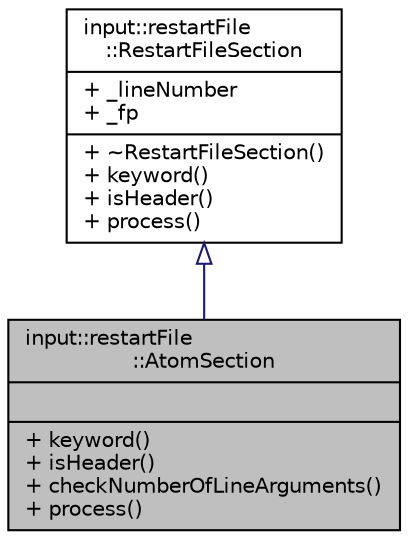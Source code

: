 digraph "input::restartFile::AtomSection"
{
 // LATEX_PDF_SIZE
  edge [fontname="Helvetica",fontsize="10",labelfontname="Helvetica",labelfontsize="10"];
  node [fontname="Helvetica",fontsize="10",shape=record];
  Node1 [label="{input::restartFile\l::AtomSection\n||+ keyword()\l+ isHeader()\l+ checkNumberOfLineArguments()\l+ process()\l}",height=0.2,width=0.4,color="black", fillcolor="grey75", style="filled", fontcolor="black",tooltip="Reads the atom section of a .rst file."];
  Node2 -> Node1 [dir="back",color="midnightblue",fontsize="10",style="solid",arrowtail="onormal",fontname="Helvetica"];
  Node2 [label="{input::restartFile\l::RestartFileSection\n|+ _lineNumber\l+ _fp\l|+ ~RestartFileSection()\l+ keyword()\l+ isHeader()\l+ process()\l}",height=0.2,width=0.4,color="black", fillcolor="white", style="filled",URL="$classinput_1_1restartFile_1_1RestartFileSection.html",tooltip="Base class for all sections of a .rst file."];
}
